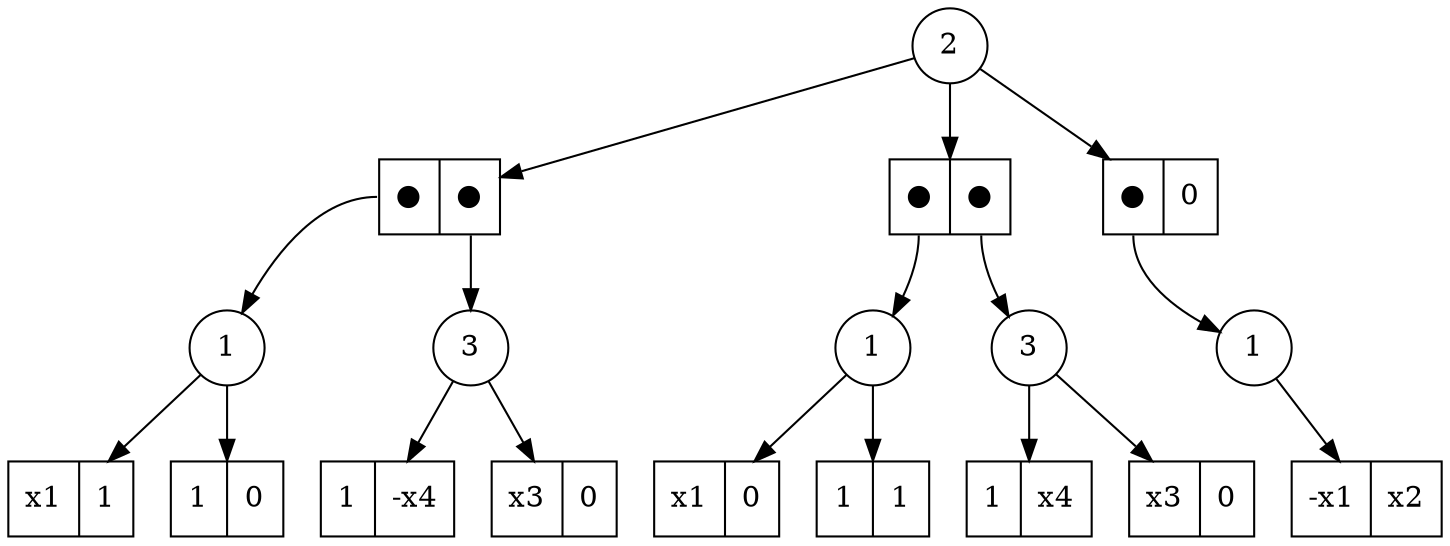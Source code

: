 digraph G {
	Dec_0_1 [shape=circle, label="2"]
	Dec_0_1 -> Ele_1_21
	Ele_1_21 [shape=record,label="<f0> ●|<f1> ●"]
	Ele_1_21:f0 -> Dec_2_31
	Dec_2_31 [shape=circle, label="1"]
	Dec_2_31 -> Ele_3_59
	Ele_3_59 [shape=record,label="<f0> x1|<f1> 1"]
	Dec_2_31 -> Ele_3_60
	Ele_3_60 [shape=record,label="<f0> 1|<f1> 0"]
	Ele_1_21:f1 -> Dec_2_32
	Dec_2_32 [shape=circle, label="3"]
	Dec_2_32 -> Ele_3_61
	Ele_3_61 [shape=record,label="<f0> 1|<f1> -x4"]
	Dec_2_32 -> Ele_3_62
	Ele_3_62 [shape=record,label="<f0> x3|<f1> 0"]
	Dec_0_1 -> Ele_1_22
	Ele_1_22 [shape=record,label="<f0> ●|<f1> ●"]
	Ele_1_22:f0 -> Dec_2_33
	Dec_2_33 [shape=circle, label="1"]
	Dec_2_33 -> Ele_3_63
	Ele_3_63 [shape=record,label="<f0> x1|<f1> 0"]
	Dec_2_33 -> Ele_3_64
	Ele_3_64 [shape=record,label="<f0> 1|<f1> 1"]
	Ele_1_22:f1 -> Dec_2_34
	Dec_2_34 [shape=circle, label="3"]
	Dec_2_34 -> Ele_3_65
	Ele_3_65 [shape=record,label="<f0> 1|<f1> x4"]
	Dec_2_34 -> Ele_3_66
	Ele_3_66 [shape=record,label="<f0> x3|<f1> 0"]
	Dec_0_1 -> Ele_1_23
	Ele_1_23 [shape=record,label="<f0> ●|<f1> 0"]
	Ele_1_23:f0 -> Dec_2_35
	Dec_2_35 [shape=circle, label="1"]
	Dec_2_35 -> Ele_3_67
	Ele_3_67 [shape=record,label="<f0> -x1|<f1> x2"]
}
